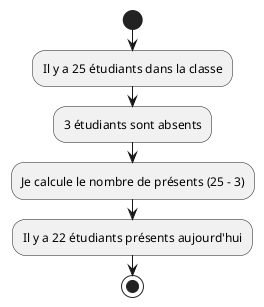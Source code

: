 @startuml
start
:Il y a 25 étudiants dans la classe;
:3 étudiants sont absents;
:Je calcule le nombre de présents (25 - 3);
:Il y a 22 étudiants présents aujourd'hui;
stop
@enduml
